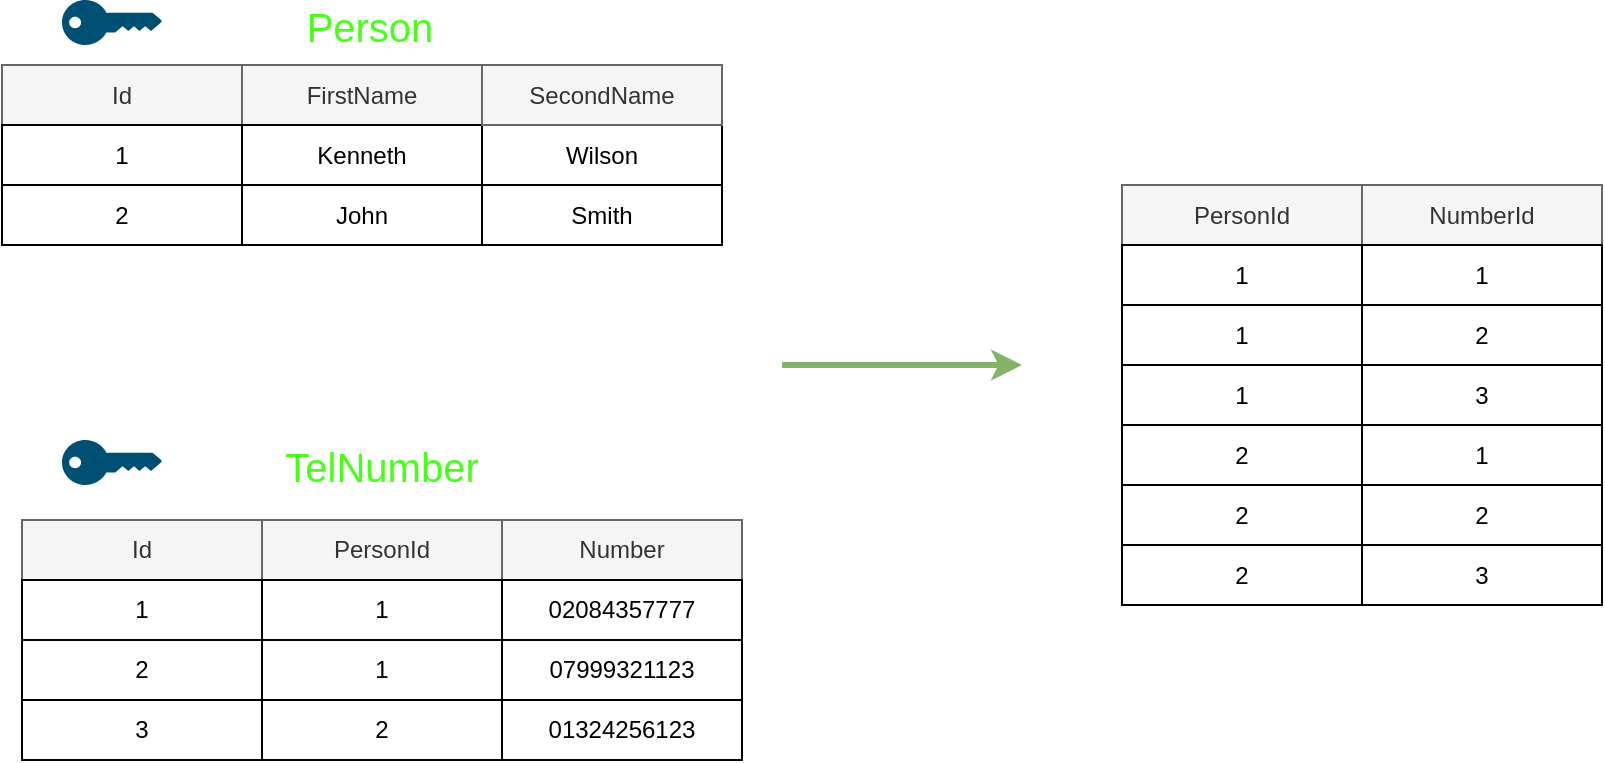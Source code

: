 <mxfile version="14.5.1" type="device"><diagram id="xPKHJZUEKNVhexECYeZd" name="Page-1"><mxGraphModel dx="1089" dy="970" grid="1" gridSize="10" guides="1" tooltips="1" connect="1" arrows="1" fold="1" page="1" pageScale="1" pageWidth="827" pageHeight="1169" math="0" shadow="0"><root><mxCell id="0"/><mxCell id="1" parent="0"/><mxCell id="hMAEoOLJI4qYpQSTHIeh-1" value="PersonId" style="rounded=0;whiteSpace=wrap;html=1;fillColor=#f5f5f5;strokeColor=#666666;fontColor=#333333;" parent="1" vertex="1"><mxGeometry x="380" y="590" width="120" height="30" as="geometry"/></mxCell><mxCell id="hMAEoOLJI4qYpQSTHIeh-2" value="Number" style="rounded=0;whiteSpace=wrap;html=1;fillColor=#f5f5f5;strokeColor=#666666;fontColor=#333333;" parent="1" vertex="1"><mxGeometry x="500" y="590" width="120" height="30" as="geometry"/></mxCell><mxCell id="hMAEoOLJI4qYpQSTHIeh-3" value="1" style="rounded=0;whiteSpace=wrap;html=1;" parent="1" vertex="1"><mxGeometry x="380" y="620" width="120" height="30" as="geometry"/></mxCell><mxCell id="hMAEoOLJI4qYpQSTHIeh-4" value="02084357777" style="rounded=0;whiteSpace=wrap;html=1;" parent="1" vertex="1"><mxGeometry x="500" y="620" width="120" height="30" as="geometry"/></mxCell><mxCell id="hMAEoOLJI4qYpQSTHIeh-5" value="1" style="rounded=0;whiteSpace=wrap;html=1;" parent="1" vertex="1"><mxGeometry x="380" y="650" width="120" height="30" as="geometry"/></mxCell><mxCell id="hMAEoOLJI4qYpQSTHIeh-6" value="07999321123" style="rounded=0;whiteSpace=wrap;html=1;" parent="1" vertex="1"><mxGeometry x="500" y="650" width="120" height="30" as="geometry"/></mxCell><mxCell id="hMAEoOLJI4qYpQSTHIeh-7" value="2" style="rounded=0;whiteSpace=wrap;html=1;" parent="1" vertex="1"><mxGeometry x="380" y="680" width="120" height="30" as="geometry"/></mxCell><mxCell id="hMAEoOLJI4qYpQSTHIeh-8" value="01324256123" style="rounded=0;whiteSpace=wrap;html=1;" parent="1" vertex="1"><mxGeometry x="500" y="680" width="120" height="30" as="geometry"/></mxCell><mxCell id="hMAEoOLJI4qYpQSTHIeh-9" value="" style="points=[[0,0.5,0],[0.24,0,0],[0.5,0.28,0],[0.995,0.475,0],[0.5,0.72,0],[0.24,1,0]];verticalLabelPosition=bottom;html=1;verticalAlign=top;aspect=fixed;align=center;pointerEvents=1;shape=mxgraph.cisco19.key;fillColor=#005073;strokeColor=none;" parent="1" vertex="1"><mxGeometry x="280" y="550" width="50" height="22.5" as="geometry"/></mxCell><mxCell id="hMAEoOLJI4qYpQSTHIeh-10" value="PersonId" style="rounded=0;whiteSpace=wrap;html=1;fillColor=#f5f5f5;strokeColor=#666666;fontColor=#333333;" parent="1" vertex="1"><mxGeometry x="810" y="422.5" width="120" height="30" as="geometry"/></mxCell><mxCell id="hMAEoOLJI4qYpQSTHIeh-11" value="NumberId" style="rounded=0;whiteSpace=wrap;html=1;fillColor=#f5f5f5;strokeColor=#666666;fontColor=#333333;" parent="1" vertex="1"><mxGeometry x="930" y="422.5" width="120" height="30" as="geometry"/></mxCell><mxCell id="hMAEoOLJI4qYpQSTHIeh-12" value="1" style="rounded=0;whiteSpace=wrap;html=1;" parent="1" vertex="1"><mxGeometry x="810" y="452.5" width="120" height="30" as="geometry"/></mxCell><mxCell id="hMAEoOLJI4qYpQSTHIeh-13" value="1" style="rounded=0;whiteSpace=wrap;html=1;" parent="1" vertex="1"><mxGeometry x="930" y="452.5" width="120" height="30" as="geometry"/></mxCell><mxCell id="hMAEoOLJI4qYpQSTHIeh-16" value="" style="endArrow=classic;html=1;strokeWidth=3;fillColor=#d5e8d4;strokeColor=#82b366;" parent="1" edge="1"><mxGeometry width="50" height="50" relative="1" as="geometry"><mxPoint x="640" y="512.5" as="sourcePoint"/><mxPoint x="760" y="512.5" as="targetPoint"/></mxGeometry></mxCell><mxCell id="hMAEoOLJI4qYpQSTHIeh-17" value="TelNumber" style="text;html=1;strokeColor=none;fillColor=none;align=center;verticalAlign=middle;whiteSpace=wrap;rounded=0;fontSize=20;fontColor=#47FF19;" parent="1" vertex="1"><mxGeometry x="420" y="552.5" width="40" height="20" as="geometry"/></mxCell><mxCell id="MyXdx74-_uA-YDAR19Vm-1" value="Id" style="rounded=0;whiteSpace=wrap;html=1;fillColor=#f5f5f5;strokeColor=#666666;fontColor=#333333;" vertex="1" parent="1"><mxGeometry x="250" y="362.5" width="120" height="30" as="geometry"/></mxCell><mxCell id="MyXdx74-_uA-YDAR19Vm-2" value="FirstName" style="rounded=0;whiteSpace=wrap;html=1;fillColor=#f5f5f5;strokeColor=#666666;fontColor=#333333;" vertex="1" parent="1"><mxGeometry x="370" y="362.5" width="120" height="30" as="geometry"/></mxCell><mxCell id="MyXdx74-_uA-YDAR19Vm-3" value="1" style="rounded=0;whiteSpace=wrap;html=1;" vertex="1" parent="1"><mxGeometry x="250" y="392.5" width="120" height="30" as="geometry"/></mxCell><mxCell id="MyXdx74-_uA-YDAR19Vm-4" value="Kenneth" style="rounded=0;whiteSpace=wrap;html=1;" vertex="1" parent="1"><mxGeometry x="370" y="392.5" width="120" height="30" as="geometry"/></mxCell><mxCell id="MyXdx74-_uA-YDAR19Vm-5" value="Wilson" style="rounded=0;whiteSpace=wrap;html=1;" vertex="1" parent="1"><mxGeometry x="490" y="392.5" width="120" height="30" as="geometry"/></mxCell><mxCell id="MyXdx74-_uA-YDAR19Vm-9" value="" style="points=[[0,0.5,0],[0.24,0,0],[0.5,0.28,0],[0.995,0.475,0],[0.5,0.72,0],[0.24,1,0]];verticalLabelPosition=bottom;html=1;verticalAlign=top;aspect=fixed;align=center;pointerEvents=1;shape=mxgraph.cisco19.key;fillColor=#005073;strokeColor=none;" vertex="1" parent="1"><mxGeometry x="280" y="330" width="50" height="22.5" as="geometry"/></mxCell><mxCell id="MyXdx74-_uA-YDAR19Vm-10" value="Person" style="text;html=1;strokeColor=none;fillColor=none;align=center;verticalAlign=middle;whiteSpace=wrap;rounded=0;fontSize=20;fontColor=#47FF19;" vertex="1" parent="1"><mxGeometry x="414" y="332.5" width="40" height="20" as="geometry"/></mxCell><mxCell id="MyXdx74-_uA-YDAR19Vm-11" value="SecondName" style="rounded=0;whiteSpace=wrap;html=1;fillColor=#f5f5f5;strokeColor=#666666;fontColor=#333333;" vertex="1" parent="1"><mxGeometry x="490" y="362.5" width="120" height="30" as="geometry"/></mxCell><mxCell id="MyXdx74-_uA-YDAR19Vm-12" value="2" style="rounded=0;whiteSpace=wrap;html=1;" vertex="1" parent="1"><mxGeometry x="250" y="422.5" width="120" height="30" as="geometry"/></mxCell><mxCell id="MyXdx74-_uA-YDAR19Vm-13" value="John" style="rounded=0;whiteSpace=wrap;html=1;" vertex="1" parent="1"><mxGeometry x="370" y="422.5" width="120" height="30" as="geometry"/></mxCell><mxCell id="MyXdx74-_uA-YDAR19Vm-14" value="Smith" style="rounded=0;whiteSpace=wrap;html=1;" vertex="1" parent="1"><mxGeometry x="490" y="422.5" width="120" height="30" as="geometry"/></mxCell><mxCell id="MyXdx74-_uA-YDAR19Vm-15" value="1" style="rounded=0;whiteSpace=wrap;html=1;" vertex="1" parent="1"><mxGeometry x="810" y="482.5" width="120" height="30" as="geometry"/></mxCell><mxCell id="MyXdx74-_uA-YDAR19Vm-16" value="2" style="rounded=0;whiteSpace=wrap;html=1;" vertex="1" parent="1"><mxGeometry x="930" y="482.5" width="120" height="30" as="geometry"/></mxCell><mxCell id="MyXdx74-_uA-YDAR19Vm-17" value="1" style="rounded=0;whiteSpace=wrap;html=1;" vertex="1" parent="1"><mxGeometry x="810" y="512.5" width="120" height="30" as="geometry"/></mxCell><mxCell id="MyXdx74-_uA-YDAR19Vm-18" value="3" style="rounded=0;whiteSpace=wrap;html=1;" vertex="1" parent="1"><mxGeometry x="930" y="512.5" width="120" height="30" as="geometry"/></mxCell><mxCell id="MyXdx74-_uA-YDAR19Vm-19" value="Id" style="rounded=0;whiteSpace=wrap;html=1;fillColor=#f5f5f5;strokeColor=#666666;fontColor=#333333;" vertex="1" parent="1"><mxGeometry x="260" y="590" width="120" height="30" as="geometry"/></mxCell><mxCell id="MyXdx74-_uA-YDAR19Vm-20" value="1" style="rounded=0;whiteSpace=wrap;html=1;" vertex="1" parent="1"><mxGeometry x="260" y="620" width="120" height="30" as="geometry"/></mxCell><mxCell id="MyXdx74-_uA-YDAR19Vm-21" value="2" style="rounded=0;whiteSpace=wrap;html=1;" vertex="1" parent="1"><mxGeometry x="260" y="650" width="120" height="30" as="geometry"/></mxCell><mxCell id="MyXdx74-_uA-YDAR19Vm-22" value="3" style="rounded=0;whiteSpace=wrap;html=1;" vertex="1" parent="1"><mxGeometry x="260" y="680" width="120" height="30" as="geometry"/></mxCell><mxCell id="MyXdx74-_uA-YDAR19Vm-31" value="2" style="rounded=0;whiteSpace=wrap;html=1;" vertex="1" parent="1"><mxGeometry x="810" y="542.5" width="120" height="30" as="geometry"/></mxCell><mxCell id="MyXdx74-_uA-YDAR19Vm-32" value="1" style="rounded=0;whiteSpace=wrap;html=1;" vertex="1" parent="1"><mxGeometry x="930" y="542.5" width="120" height="30" as="geometry"/></mxCell><mxCell id="MyXdx74-_uA-YDAR19Vm-33" value="2" style="rounded=0;whiteSpace=wrap;html=1;" vertex="1" parent="1"><mxGeometry x="810" y="572.5" width="120" height="30" as="geometry"/></mxCell><mxCell id="MyXdx74-_uA-YDAR19Vm-34" value="2" style="rounded=0;whiteSpace=wrap;html=1;" vertex="1" parent="1"><mxGeometry x="930" y="572.5" width="120" height="30" as="geometry"/></mxCell><mxCell id="MyXdx74-_uA-YDAR19Vm-35" value="2" style="rounded=0;whiteSpace=wrap;html=1;" vertex="1" parent="1"><mxGeometry x="810" y="602.5" width="120" height="30" as="geometry"/></mxCell><mxCell id="MyXdx74-_uA-YDAR19Vm-36" value="3" style="rounded=0;whiteSpace=wrap;html=1;" vertex="1" parent="1"><mxGeometry x="930" y="602.5" width="120" height="30" as="geometry"/></mxCell></root></mxGraphModel></diagram></mxfile>